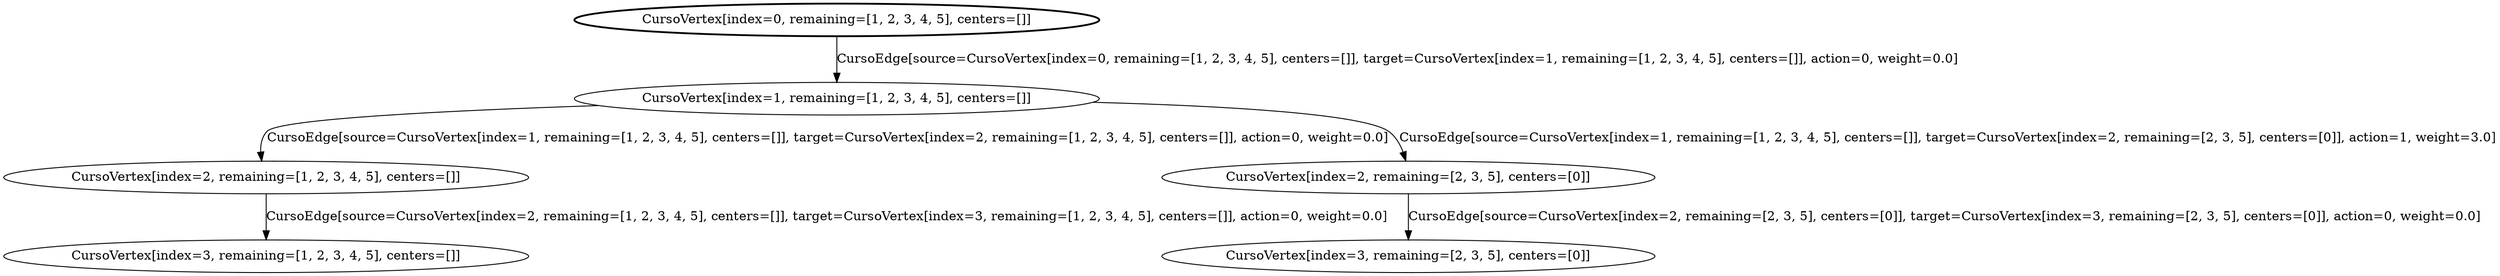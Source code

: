 strict digraph G {
  1 [ style="bold" label="CursoVertex[index=0, remaining=[1, 2, 3, 4, 5], centers=[]]" ];
  2 [ style="solid" label="CursoVertex[index=1, remaining=[1, 2, 3, 4, 5], centers=[]]" ];
  3 [ style="solid" label="CursoVertex[index=2, remaining=[1, 2, 3, 4, 5], centers=[]]" ];
  4 [ style="solid" label="CursoVertex[index=3, remaining=[1, 2, 3, 4, 5], centers=[]]" ];
  5 [ style="solid" label="CursoVertex[index=2, remaining=[2, 3, 5], centers=[0]]" ];
  6 [ style="solid" label="CursoVertex[index=3, remaining=[2, 3, 5], centers=[0]]" ];
  1 -> 2 [ style="solid" label="CursoEdge[source=CursoVertex[index=0, remaining=[1, 2, 3, 4, 5], centers=[]], target=CursoVertex[index=1, remaining=[1, 2, 3, 4, 5], centers=[]], action=0, weight=0.0]" ];
  2 -> 3 [ style="solid" label="CursoEdge[source=CursoVertex[index=1, remaining=[1, 2, 3, 4, 5], centers=[]], target=CursoVertex[index=2, remaining=[1, 2, 3, 4, 5], centers=[]], action=0, weight=0.0]" ];
  3 -> 4 [ style="solid" label="CursoEdge[source=CursoVertex[index=2, remaining=[1, 2, 3, 4, 5], centers=[]], target=CursoVertex[index=3, remaining=[1, 2, 3, 4, 5], centers=[]], action=0, weight=0.0]" ];
  2 -> 5 [ style="solid" label="CursoEdge[source=CursoVertex[index=1, remaining=[1, 2, 3, 4, 5], centers=[]], target=CursoVertex[index=2, remaining=[2, 3, 5], centers=[0]], action=1, weight=3.0]" ];
  5 -> 6 [ style="solid" label="CursoEdge[source=CursoVertex[index=2, remaining=[2, 3, 5], centers=[0]], target=CursoVertex[index=3, remaining=[2, 3, 5], centers=[0]], action=0, weight=0.0]" ];
}
